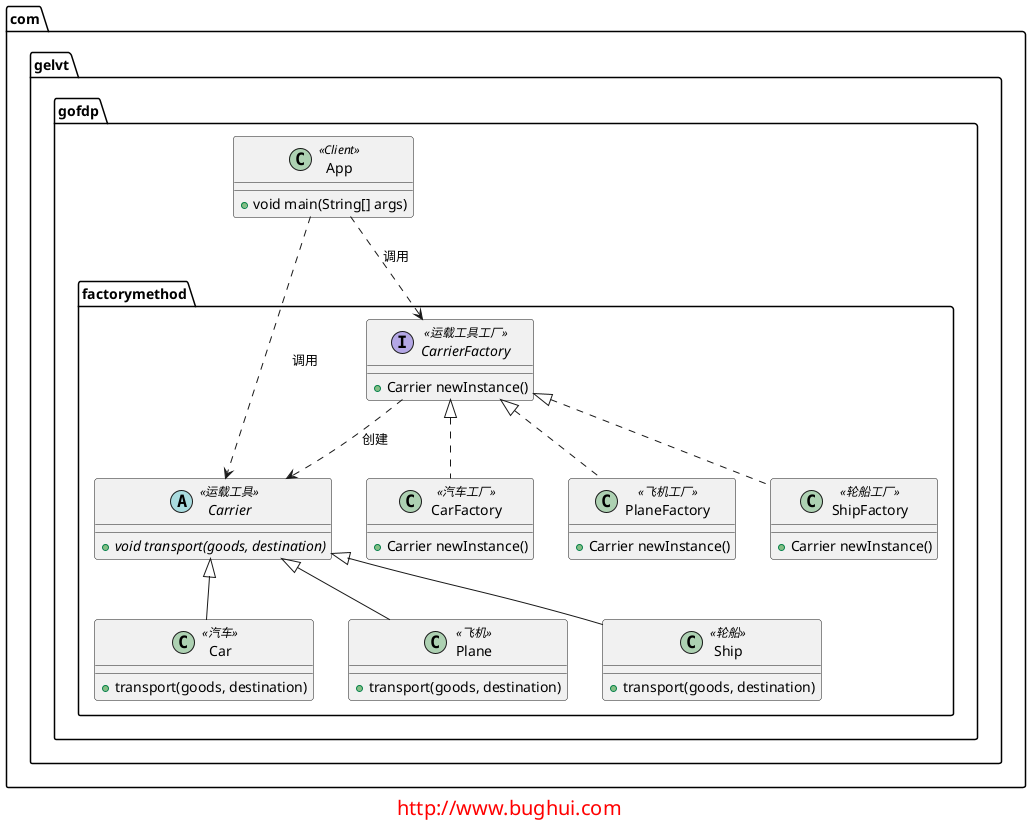 @startuml

package com.gelvt.gofdp.factorymethod{

    abstract class Carrier <<运载工具>>{
        + {abstract} void transport(goods, destination)
    }

    class Car <<汽车>> extends Carrier{
        + transport(goods, destination)
    }

    class Plane <<飞机>> extends Carrier{
        + transport(goods, destination)
    }

    class Ship <<轮船>> extends Carrier{
        + transport(goods, destination)
    }

    interface CarrierFactory <<运载工具工厂>>{
        + Carrier newInstance()
    }

    class CarFactory <<汽车工厂>> implements CarrierFactory{
        + Carrier newInstance()
    }

    class PlaneFactory <<飞机工厂>> implements CarrierFactory{
        + Carrier newInstance()
    }

    class ShipFactory <<轮船工厂>> implements CarrierFactory{
        + Carrier newInstance()
    }

    CarrierFactory ..> Carrier : 创建
}

package com.gelvt.gofdp{
    class App <<Client>>{
        + void main(String[] args)
    }
}

App ..> CarrierFactory : 调用
App ..> Carrier : 调用

footer
<font size="20" color="red">http://www.bughui.com</font>
endfooter

@enduml
